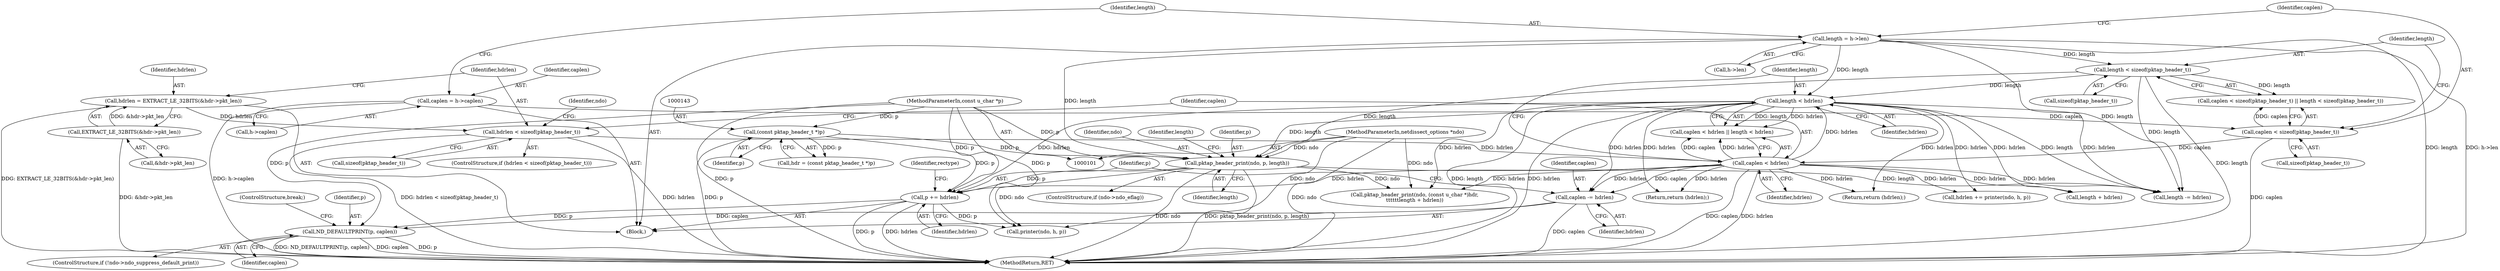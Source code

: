 digraph "0_tcpdump_ca336198e8bebccc18502de27672fdbd6eb34856@pointer" {
"1000254" [label="(Call,ND_DEFAULTPRINT(p, caplen))"];
"1000200" [label="(Call,p += hdrlen)"];
"1000176" [label="(Call,length < hdrlen)"];
"1000116" [label="(Call,length = h->len)"];
"1000129" [label="(Call,length < sizeof(pktap_header_t))"];
"1000173" [label="(Call,caplen < hdrlen)"];
"1000125" [label="(Call,caplen < sizeof(pktap_header_t))"];
"1000110" [label="(Call,caplen = h->caplen)"];
"1000160" [label="(Call,hdrlen < sizeof(pktap_header_t))"];
"1000152" [label="(Call,hdrlen = EXTRACT_LE_32BITS(&hdr->pkt_len))"];
"1000154" [label="(Call,EXTRACT_LE_32BITS(&hdr->pkt_len))"];
"1000142" [label="(Call,(const pktap_header_t *)p)"];
"1000104" [label="(MethodParameterIn,const u_char *p)"];
"1000190" [label="(Call,pktap_header_print(ndo, p, length))"];
"1000102" [label="(MethodParameterIn,netdissect_options *ndo)"];
"1000197" [label="(Call,caplen -= hdrlen)"];
"1000204" [label="(Identifier,rectype)"];
"1000197" [label="(Call,caplen -= hdrlen)"];
"1000118" [label="(Call,h->len)"];
"1000125" [label="(Call,caplen < sizeof(pktap_header_t))"];
"1000111" [label="(Identifier,caplen)"];
"1000161" [label="(Identifier,hdrlen)"];
"1000257" [label="(ControlStructure,break;)"];
"1000160" [label="(Call,hdrlen < sizeof(pktap_header_t))"];
"1000159" [label="(ControlStructure,if (hdrlen < sizeof(pktap_header_t)))"];
"1000104" [label="(MethodParameterIn,const u_char *p)"];
"1000191" [label="(Identifier,ndo)"];
"1000155" [label="(Call,&hdr->pkt_len)"];
"1000153" [label="(Identifier,hdrlen)"];
"1000254" [label="(Call,ND_DEFAULTPRINT(p, caplen))"];
"1000258" [label="(Return,return (hdrlen);)"];
"1000195" [label="(Identifier,length)"];
"1000201" [label="(Identifier,p)"];
"1000202" [label="(Identifier,hdrlen)"];
"1000193" [label="(Identifier,length)"];
"1000194" [label="(Call,length -= hdrlen)"];
"1000255" [label="(Identifier,p)"];
"1000173" [label="(Call,caplen < hdrlen)"];
"1000198" [label="(Identifier,caplen)"];
"1000176" [label="(Call,length < hdrlen)"];
"1000177" [label="(Identifier,length)"];
"1000127" [label="(Call,sizeof(pktap_header_t))"];
"1000144" [label="(Identifier,p)"];
"1000228" [label="(Call,hdrlen += printer(ndo, h, p))"];
"1000112" [label="(Call,h->caplen)"];
"1000200" [label="(Call,p += hdrlen)"];
"1000152" [label="(Call,hdrlen = EXTRACT_LE_32BITS(&hdr->pkt_len))"];
"1000154" [label="(Call,EXTRACT_LE_32BITS(&hdr->pkt_len))"];
"1000190" [label="(Call,pktap_header_print(ndo, p, length))"];
"1000241" [label="(Call,pktap_header_print(ndo, (const u_char *)hdr,\n\t\t\t\t\t\tlength + hdrlen))"];
"1000129" [label="(Call,length < sizeof(pktap_header_t))"];
"1000167" [label="(Identifier,ndo)"];
"1000174" [label="(Identifier,caplen)"];
"1000110" [label="(Call,caplen = h->caplen)"];
"1000260" [label="(MethodReturn,RET)"];
"1000126" [label="(Identifier,caplen)"];
"1000124" [label="(Call,caplen < sizeof(pktap_header_t) || length < sizeof(pktap_header_t))"];
"1000199" [label="(Identifier,hdrlen)"];
"1000162" [label="(Call,sizeof(pktap_header_t))"];
"1000192" [label="(Identifier,p)"];
"1000184" [label="(Return,return (hdrlen);)"];
"1000178" [label="(Identifier,hdrlen)"];
"1000256" [label="(Identifier,caplen)"];
"1000142" [label="(Call,(const pktap_header_t *)p)"];
"1000117" [label="(Identifier,length)"];
"1000130" [label="(Identifier,length)"];
"1000131" [label="(Call,sizeof(pktap_header_t))"];
"1000140" [label="(Call,hdr = (const pktap_header_t *)p)"];
"1000116" [label="(Call,length = h->len)"];
"1000230" [label="(Call,printer(ndo, h, p))"];
"1000102" [label="(MethodParameterIn,netdissect_options *ndo)"];
"1000186" [label="(ControlStructure,if (ndo->ndo_eflag))"];
"1000175" [label="(Identifier,hdrlen)"];
"1000249" [label="(ControlStructure,if (!ndo->ndo_suppress_default_print))"];
"1000172" [label="(Call,caplen < hdrlen || length < hdrlen)"];
"1000105" [label="(Block,)"];
"1000246" [label="(Call,length + hdrlen)"];
"1000254" -> "1000249"  [label="AST: "];
"1000254" -> "1000256"  [label="CFG: "];
"1000255" -> "1000254"  [label="AST: "];
"1000256" -> "1000254"  [label="AST: "];
"1000257" -> "1000254"  [label="CFG: "];
"1000254" -> "1000260"  [label="DDG: p"];
"1000254" -> "1000260"  [label="DDG: ND_DEFAULTPRINT(p, caplen)"];
"1000254" -> "1000260"  [label="DDG: caplen"];
"1000200" -> "1000254"  [label="DDG: p"];
"1000104" -> "1000254"  [label="DDG: p"];
"1000197" -> "1000254"  [label="DDG: caplen"];
"1000200" -> "1000105"  [label="AST: "];
"1000200" -> "1000202"  [label="CFG: "];
"1000201" -> "1000200"  [label="AST: "];
"1000202" -> "1000200"  [label="AST: "];
"1000204" -> "1000200"  [label="CFG: "];
"1000200" -> "1000260"  [label="DDG: p"];
"1000200" -> "1000260"  [label="DDG: hdrlen"];
"1000176" -> "1000200"  [label="DDG: hdrlen"];
"1000173" -> "1000200"  [label="DDG: hdrlen"];
"1000142" -> "1000200"  [label="DDG: p"];
"1000190" -> "1000200"  [label="DDG: p"];
"1000104" -> "1000200"  [label="DDG: p"];
"1000200" -> "1000230"  [label="DDG: p"];
"1000176" -> "1000172"  [label="AST: "];
"1000176" -> "1000178"  [label="CFG: "];
"1000177" -> "1000176"  [label="AST: "];
"1000178" -> "1000176"  [label="AST: "];
"1000172" -> "1000176"  [label="CFG: "];
"1000176" -> "1000260"  [label="DDG: length"];
"1000176" -> "1000260"  [label="DDG: hdrlen"];
"1000176" -> "1000172"  [label="DDG: length"];
"1000176" -> "1000172"  [label="DDG: hdrlen"];
"1000116" -> "1000176"  [label="DDG: length"];
"1000129" -> "1000176"  [label="DDG: length"];
"1000173" -> "1000176"  [label="DDG: hdrlen"];
"1000176" -> "1000184"  [label="DDG: hdrlen"];
"1000176" -> "1000190"  [label="DDG: length"];
"1000176" -> "1000194"  [label="DDG: hdrlen"];
"1000176" -> "1000194"  [label="DDG: length"];
"1000176" -> "1000197"  [label="DDG: hdrlen"];
"1000176" -> "1000228"  [label="DDG: hdrlen"];
"1000176" -> "1000241"  [label="DDG: hdrlen"];
"1000176" -> "1000246"  [label="DDG: hdrlen"];
"1000176" -> "1000258"  [label="DDG: hdrlen"];
"1000116" -> "1000105"  [label="AST: "];
"1000116" -> "1000118"  [label="CFG: "];
"1000117" -> "1000116"  [label="AST: "];
"1000118" -> "1000116"  [label="AST: "];
"1000126" -> "1000116"  [label="CFG: "];
"1000116" -> "1000260"  [label="DDG: length"];
"1000116" -> "1000260"  [label="DDG: h->len"];
"1000116" -> "1000129"  [label="DDG: length"];
"1000116" -> "1000190"  [label="DDG: length"];
"1000116" -> "1000194"  [label="DDG: length"];
"1000129" -> "1000124"  [label="AST: "];
"1000129" -> "1000131"  [label="CFG: "];
"1000130" -> "1000129"  [label="AST: "];
"1000131" -> "1000129"  [label="AST: "];
"1000124" -> "1000129"  [label="CFG: "];
"1000129" -> "1000260"  [label="DDG: length"];
"1000129" -> "1000124"  [label="DDG: length"];
"1000129" -> "1000190"  [label="DDG: length"];
"1000129" -> "1000194"  [label="DDG: length"];
"1000173" -> "1000172"  [label="AST: "];
"1000173" -> "1000175"  [label="CFG: "];
"1000174" -> "1000173"  [label="AST: "];
"1000175" -> "1000173"  [label="AST: "];
"1000177" -> "1000173"  [label="CFG: "];
"1000172" -> "1000173"  [label="CFG: "];
"1000173" -> "1000260"  [label="DDG: caplen"];
"1000173" -> "1000260"  [label="DDG: hdrlen"];
"1000173" -> "1000172"  [label="DDG: caplen"];
"1000173" -> "1000172"  [label="DDG: hdrlen"];
"1000125" -> "1000173"  [label="DDG: caplen"];
"1000160" -> "1000173"  [label="DDG: hdrlen"];
"1000173" -> "1000184"  [label="DDG: hdrlen"];
"1000173" -> "1000194"  [label="DDG: hdrlen"];
"1000173" -> "1000197"  [label="DDG: hdrlen"];
"1000173" -> "1000197"  [label="DDG: caplen"];
"1000173" -> "1000228"  [label="DDG: hdrlen"];
"1000173" -> "1000241"  [label="DDG: hdrlen"];
"1000173" -> "1000246"  [label="DDG: hdrlen"];
"1000173" -> "1000258"  [label="DDG: hdrlen"];
"1000125" -> "1000124"  [label="AST: "];
"1000125" -> "1000127"  [label="CFG: "];
"1000126" -> "1000125"  [label="AST: "];
"1000127" -> "1000125"  [label="AST: "];
"1000130" -> "1000125"  [label="CFG: "];
"1000124" -> "1000125"  [label="CFG: "];
"1000125" -> "1000260"  [label="DDG: caplen"];
"1000125" -> "1000124"  [label="DDG: caplen"];
"1000110" -> "1000125"  [label="DDG: caplen"];
"1000110" -> "1000105"  [label="AST: "];
"1000110" -> "1000112"  [label="CFG: "];
"1000111" -> "1000110"  [label="AST: "];
"1000112" -> "1000110"  [label="AST: "];
"1000117" -> "1000110"  [label="CFG: "];
"1000110" -> "1000260"  [label="DDG: h->caplen"];
"1000160" -> "1000159"  [label="AST: "];
"1000160" -> "1000162"  [label="CFG: "];
"1000161" -> "1000160"  [label="AST: "];
"1000162" -> "1000160"  [label="AST: "];
"1000167" -> "1000160"  [label="CFG: "];
"1000174" -> "1000160"  [label="CFG: "];
"1000160" -> "1000260"  [label="DDG: hdrlen < sizeof(pktap_header_t)"];
"1000160" -> "1000260"  [label="DDG: hdrlen"];
"1000152" -> "1000160"  [label="DDG: hdrlen"];
"1000152" -> "1000105"  [label="AST: "];
"1000152" -> "1000154"  [label="CFG: "];
"1000153" -> "1000152"  [label="AST: "];
"1000154" -> "1000152"  [label="AST: "];
"1000161" -> "1000152"  [label="CFG: "];
"1000152" -> "1000260"  [label="DDG: EXTRACT_LE_32BITS(&hdr->pkt_len)"];
"1000154" -> "1000152"  [label="DDG: &hdr->pkt_len"];
"1000154" -> "1000155"  [label="CFG: "];
"1000155" -> "1000154"  [label="AST: "];
"1000154" -> "1000260"  [label="DDG: &hdr->pkt_len"];
"1000142" -> "1000140"  [label="AST: "];
"1000142" -> "1000144"  [label="CFG: "];
"1000143" -> "1000142"  [label="AST: "];
"1000144" -> "1000142"  [label="AST: "];
"1000140" -> "1000142"  [label="CFG: "];
"1000142" -> "1000260"  [label="DDG: p"];
"1000142" -> "1000140"  [label="DDG: p"];
"1000104" -> "1000142"  [label="DDG: p"];
"1000142" -> "1000190"  [label="DDG: p"];
"1000104" -> "1000101"  [label="AST: "];
"1000104" -> "1000260"  [label="DDG: p"];
"1000104" -> "1000190"  [label="DDG: p"];
"1000104" -> "1000230"  [label="DDG: p"];
"1000190" -> "1000186"  [label="AST: "];
"1000190" -> "1000193"  [label="CFG: "];
"1000191" -> "1000190"  [label="AST: "];
"1000192" -> "1000190"  [label="AST: "];
"1000193" -> "1000190"  [label="AST: "];
"1000195" -> "1000190"  [label="CFG: "];
"1000190" -> "1000260"  [label="DDG: pktap_header_print(ndo, p, length)"];
"1000190" -> "1000260"  [label="DDG: ndo"];
"1000102" -> "1000190"  [label="DDG: ndo"];
"1000190" -> "1000194"  [label="DDG: length"];
"1000190" -> "1000230"  [label="DDG: ndo"];
"1000190" -> "1000241"  [label="DDG: ndo"];
"1000102" -> "1000101"  [label="AST: "];
"1000102" -> "1000260"  [label="DDG: ndo"];
"1000102" -> "1000230"  [label="DDG: ndo"];
"1000102" -> "1000241"  [label="DDG: ndo"];
"1000197" -> "1000105"  [label="AST: "];
"1000197" -> "1000199"  [label="CFG: "];
"1000198" -> "1000197"  [label="AST: "];
"1000199" -> "1000197"  [label="AST: "];
"1000201" -> "1000197"  [label="CFG: "];
"1000197" -> "1000260"  [label="DDG: caplen"];
}

